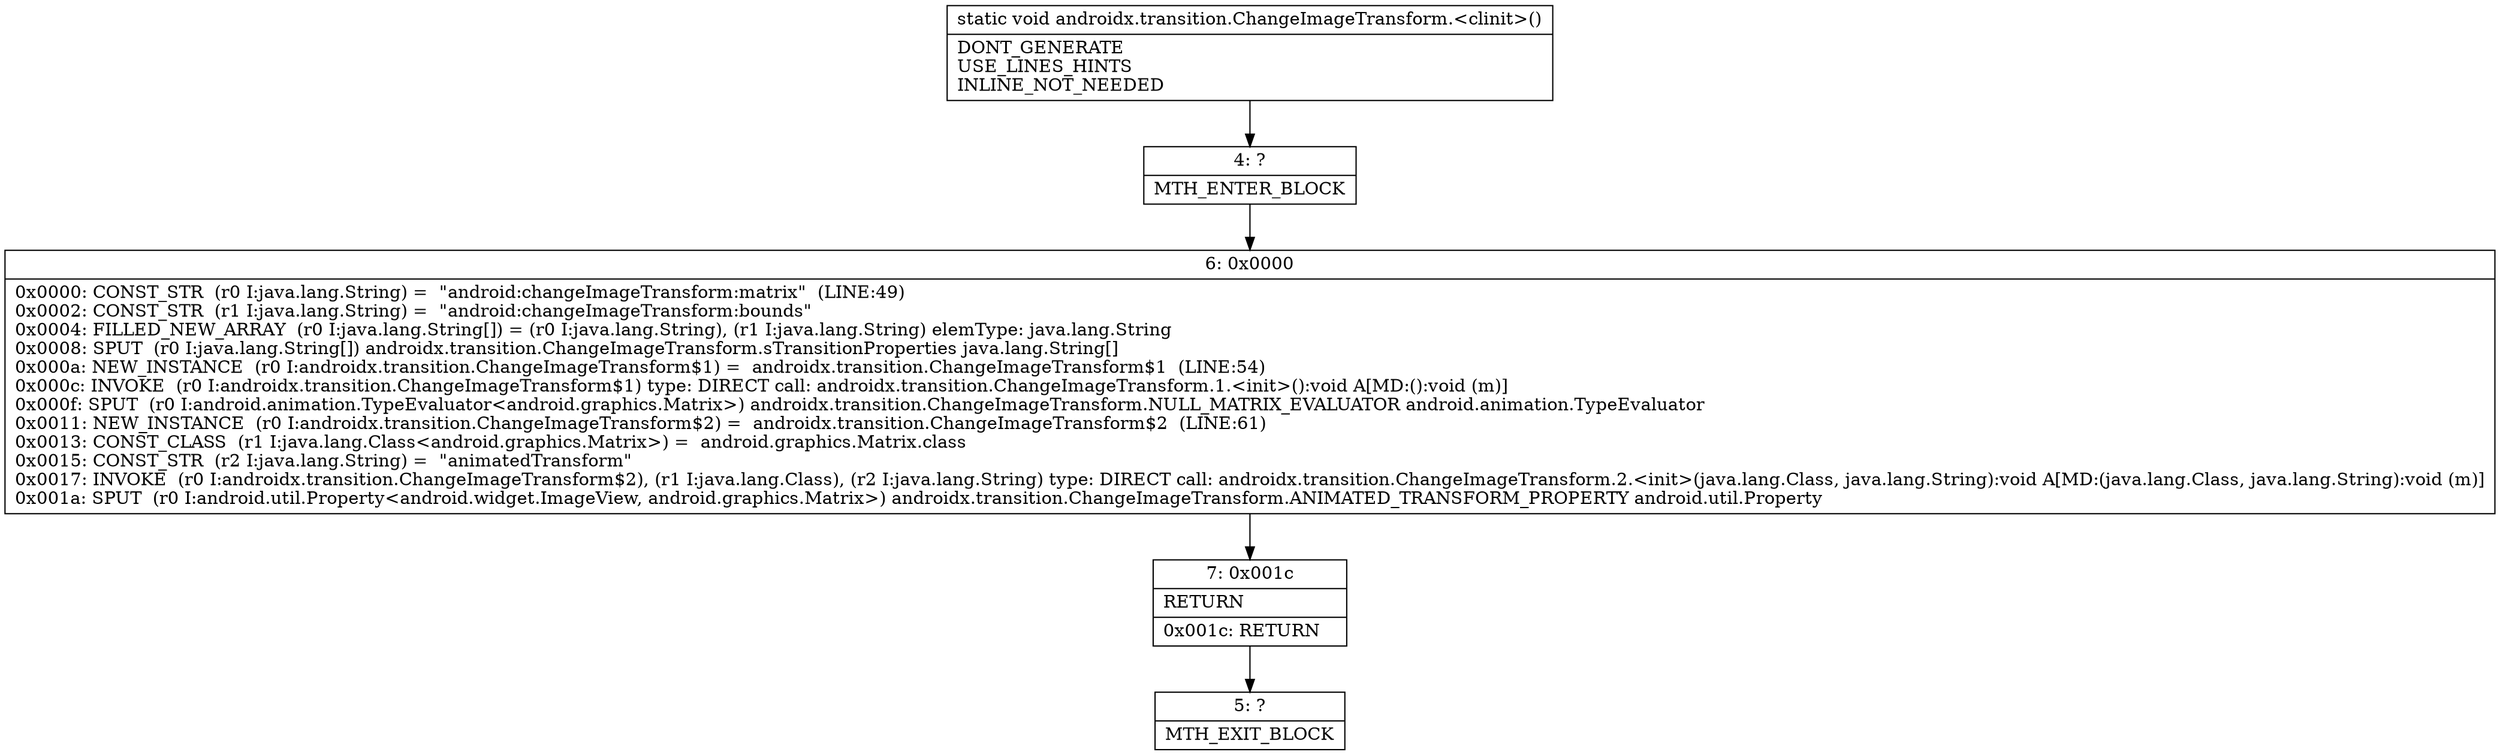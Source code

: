 digraph "CFG forandroidx.transition.ChangeImageTransform.\<clinit\>()V" {
Node_4 [shape=record,label="{4\:\ ?|MTH_ENTER_BLOCK\l}"];
Node_6 [shape=record,label="{6\:\ 0x0000|0x0000: CONST_STR  (r0 I:java.lang.String) =  \"android:changeImageTransform:matrix\"  (LINE:49)\l0x0002: CONST_STR  (r1 I:java.lang.String) =  \"android:changeImageTransform:bounds\" \l0x0004: FILLED_NEW_ARRAY  (r0 I:java.lang.String[]) = (r0 I:java.lang.String), (r1 I:java.lang.String) elemType: java.lang.String \l0x0008: SPUT  (r0 I:java.lang.String[]) androidx.transition.ChangeImageTransform.sTransitionProperties java.lang.String[] \l0x000a: NEW_INSTANCE  (r0 I:androidx.transition.ChangeImageTransform$1) =  androidx.transition.ChangeImageTransform$1  (LINE:54)\l0x000c: INVOKE  (r0 I:androidx.transition.ChangeImageTransform$1) type: DIRECT call: androidx.transition.ChangeImageTransform.1.\<init\>():void A[MD:():void (m)]\l0x000f: SPUT  (r0 I:android.animation.TypeEvaluator\<android.graphics.Matrix\>) androidx.transition.ChangeImageTransform.NULL_MATRIX_EVALUATOR android.animation.TypeEvaluator \l0x0011: NEW_INSTANCE  (r0 I:androidx.transition.ChangeImageTransform$2) =  androidx.transition.ChangeImageTransform$2  (LINE:61)\l0x0013: CONST_CLASS  (r1 I:java.lang.Class\<android.graphics.Matrix\>) =  android.graphics.Matrix.class \l0x0015: CONST_STR  (r2 I:java.lang.String) =  \"animatedTransform\" \l0x0017: INVOKE  (r0 I:androidx.transition.ChangeImageTransform$2), (r1 I:java.lang.Class), (r2 I:java.lang.String) type: DIRECT call: androidx.transition.ChangeImageTransform.2.\<init\>(java.lang.Class, java.lang.String):void A[MD:(java.lang.Class, java.lang.String):void (m)]\l0x001a: SPUT  (r0 I:android.util.Property\<android.widget.ImageView, android.graphics.Matrix\>) androidx.transition.ChangeImageTransform.ANIMATED_TRANSFORM_PROPERTY android.util.Property \l}"];
Node_7 [shape=record,label="{7\:\ 0x001c|RETURN\l|0x001c: RETURN   \l}"];
Node_5 [shape=record,label="{5\:\ ?|MTH_EXIT_BLOCK\l}"];
MethodNode[shape=record,label="{static void androidx.transition.ChangeImageTransform.\<clinit\>()  | DONT_GENERATE\lUSE_LINES_HINTS\lINLINE_NOT_NEEDED\l}"];
MethodNode -> Node_4;Node_4 -> Node_6;
Node_6 -> Node_7;
Node_7 -> Node_5;
}

